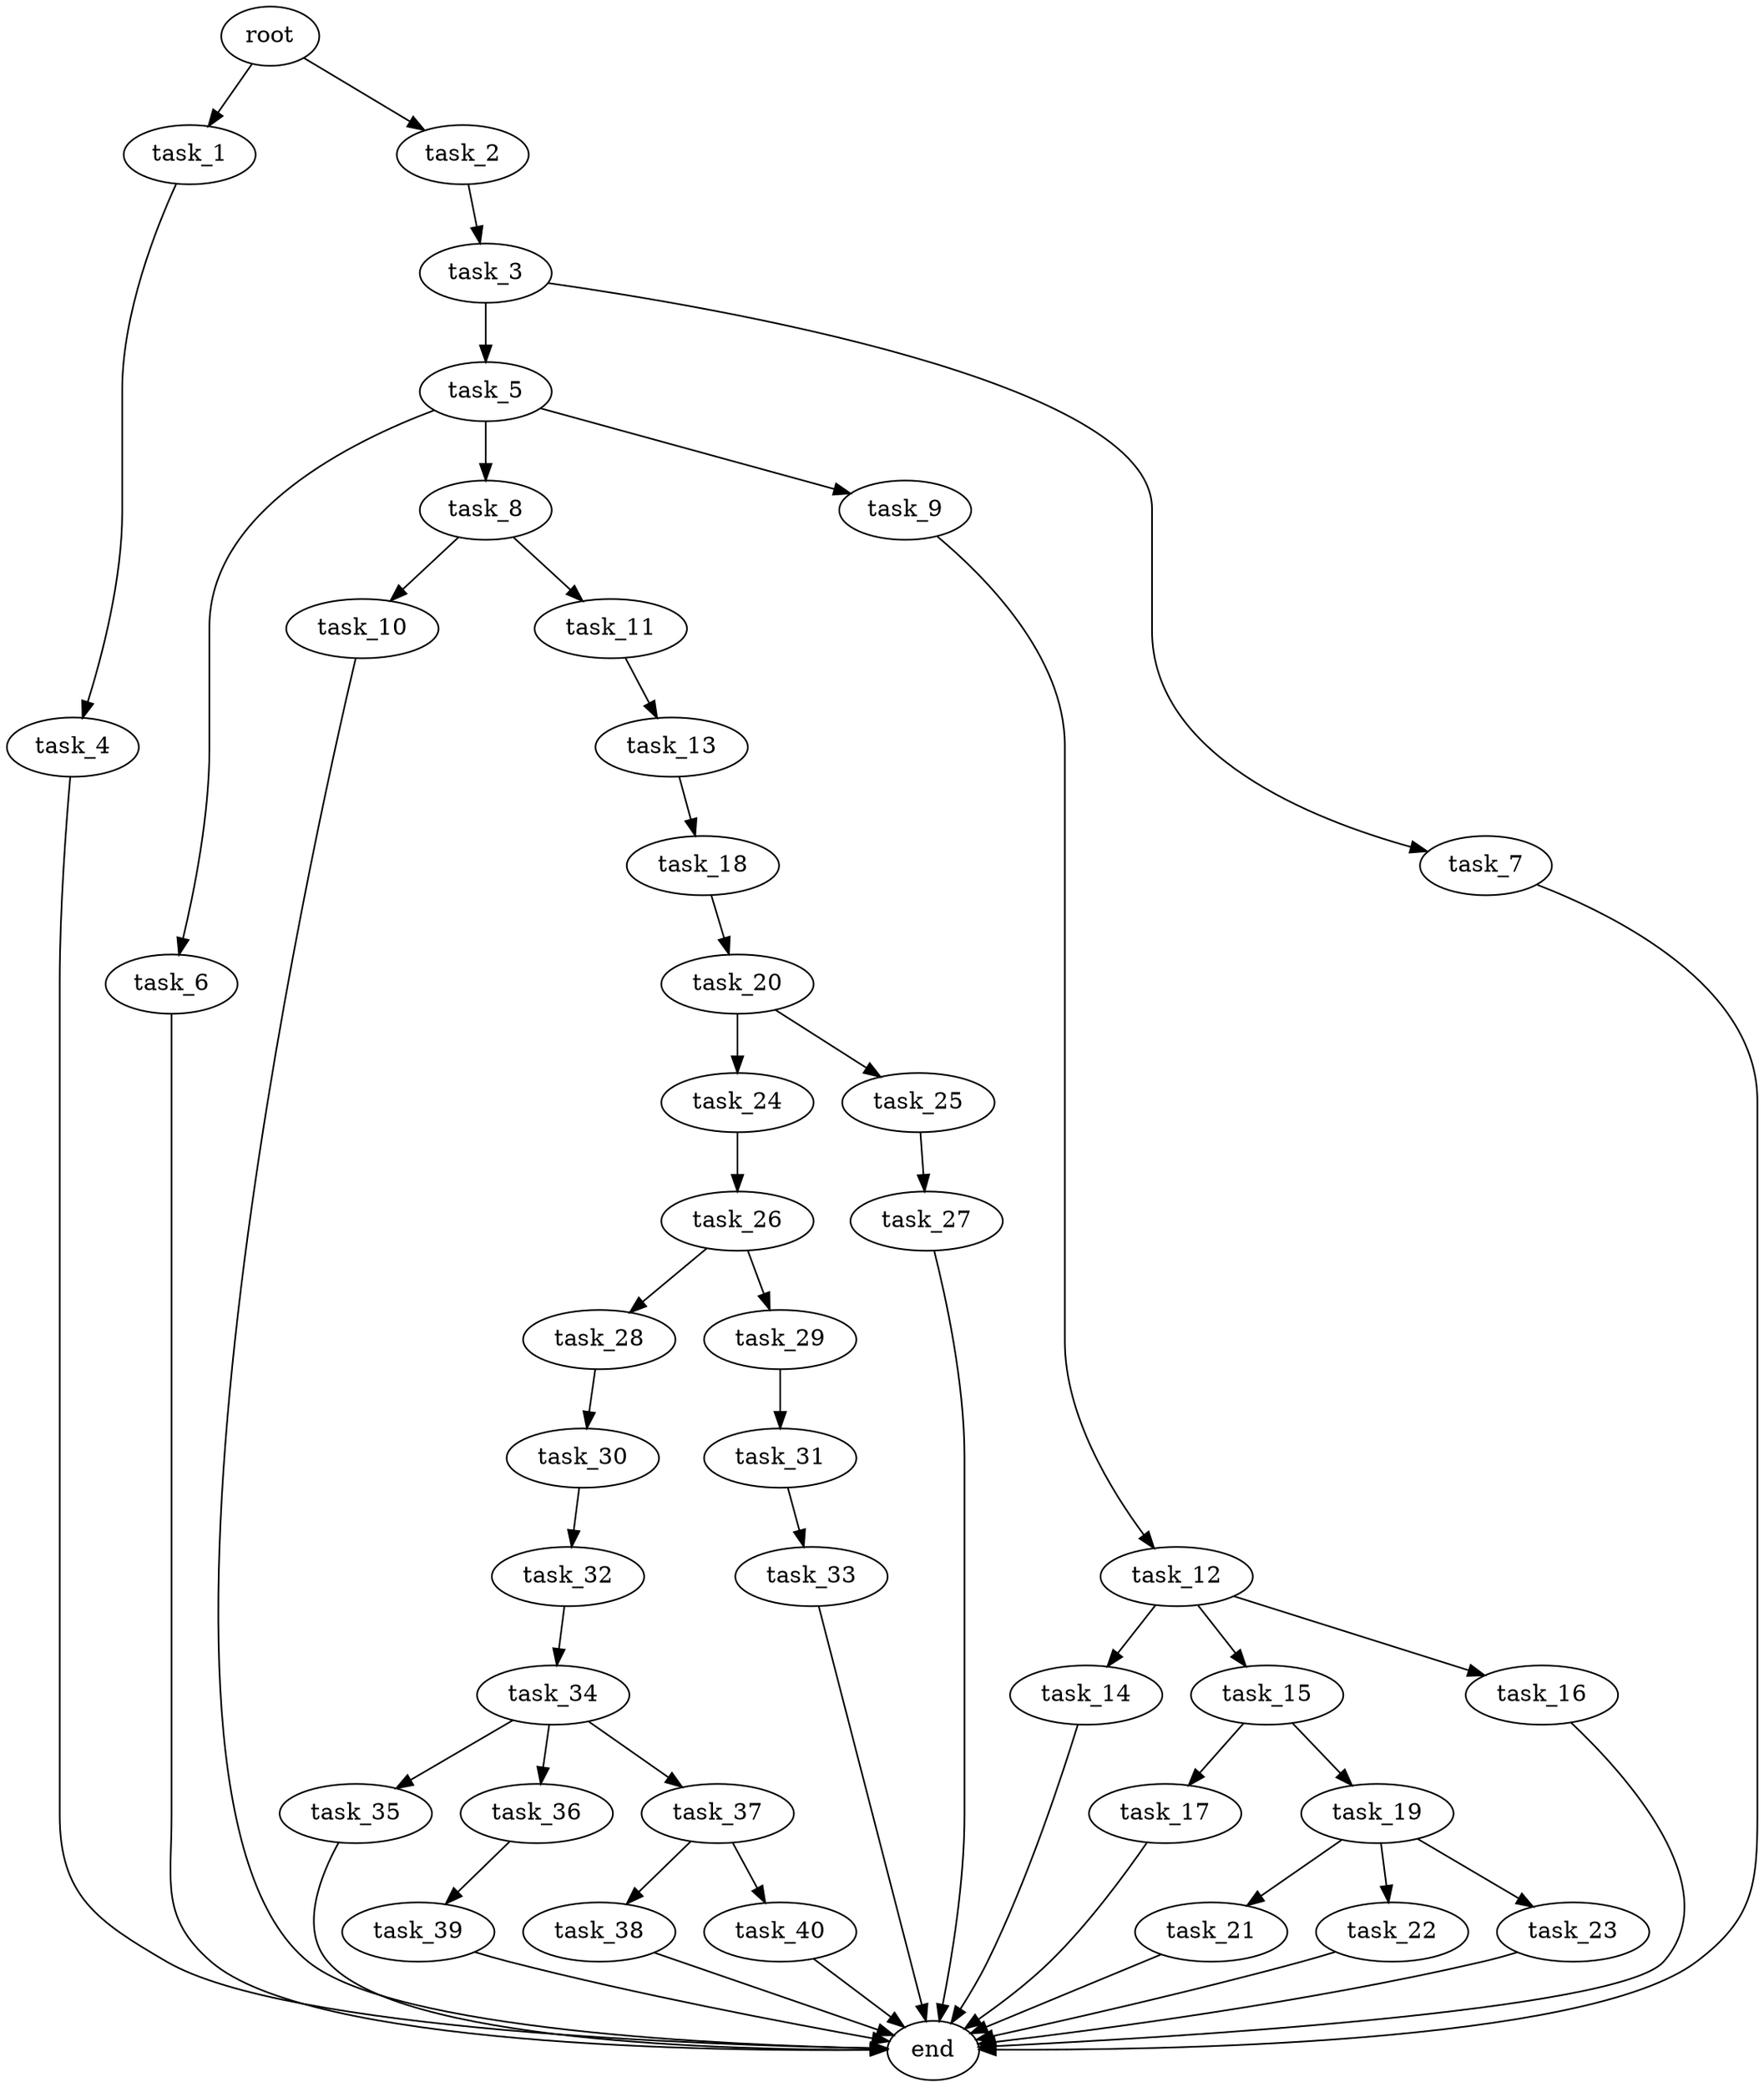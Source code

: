 digraph G {
  root [size="0.000000e+00"];
  task_1 [size="8.914114e+10"];
  task_2 [size="5.452343e+10"];
  task_3 [size="3.071675e+10"];
  task_4 [size="5.925958e+10"];
  task_5 [size="7.260140e+10"];
  task_6 [size="1.687767e+10"];
  task_7 [size="5.788486e+10"];
  task_8 [size="4.788085e+09"];
  task_9 [size="8.641364e+10"];
  task_10 [size="2.940871e+10"];
  task_11 [size="4.309696e+09"];
  task_12 [size="8.174796e+10"];
  task_13 [size="4.312166e+10"];
  task_14 [size="2.848321e+10"];
  task_15 [size="5.299483e+09"];
  task_16 [size="4.517935e+10"];
  task_17 [size="6.820805e+10"];
  task_18 [size="8.320172e+10"];
  task_19 [size="3.984197e+10"];
  task_20 [size="5.342284e+10"];
  task_21 [size="9.276912e+10"];
  task_22 [size="9.050523e+10"];
  task_23 [size="7.409424e+10"];
  task_24 [size="4.997083e+10"];
  task_25 [size="5.134394e+10"];
  task_26 [size="9.151790e+10"];
  task_27 [size="7.527105e+09"];
  task_28 [size="8.339745e+10"];
  task_29 [size="6.390986e+10"];
  task_30 [size="8.781937e+10"];
  task_31 [size="8.942768e+10"];
  task_32 [size="5.890342e+10"];
  task_33 [size="8.273401e+10"];
  task_34 [size="1.024277e+10"];
  task_35 [size="1.934661e+10"];
  task_36 [size="5.194725e+10"];
  task_37 [size="9.736810e+10"];
  task_38 [size="1.717025e+10"];
  task_39 [size="5.461705e+10"];
  task_40 [size="7.345745e+10"];
  end [size="0.000000e+00"];

  root -> task_1 [size="1.000000e-12"];
  root -> task_2 [size="1.000000e-12"];
  task_1 -> task_4 [size="5.925958e+08"];
  task_2 -> task_3 [size="3.071675e+08"];
  task_3 -> task_5 [size="7.260140e+08"];
  task_3 -> task_7 [size="5.788486e+08"];
  task_4 -> end [size="1.000000e-12"];
  task_5 -> task_6 [size="1.687767e+08"];
  task_5 -> task_8 [size="4.788085e+07"];
  task_5 -> task_9 [size="8.641364e+08"];
  task_6 -> end [size="1.000000e-12"];
  task_7 -> end [size="1.000000e-12"];
  task_8 -> task_10 [size="2.940871e+08"];
  task_8 -> task_11 [size="4.309696e+07"];
  task_9 -> task_12 [size="8.174796e+08"];
  task_10 -> end [size="1.000000e-12"];
  task_11 -> task_13 [size="4.312166e+08"];
  task_12 -> task_14 [size="2.848321e+08"];
  task_12 -> task_15 [size="5.299483e+07"];
  task_12 -> task_16 [size="4.517935e+08"];
  task_13 -> task_18 [size="8.320172e+08"];
  task_14 -> end [size="1.000000e-12"];
  task_15 -> task_17 [size="6.820805e+08"];
  task_15 -> task_19 [size="3.984197e+08"];
  task_16 -> end [size="1.000000e-12"];
  task_17 -> end [size="1.000000e-12"];
  task_18 -> task_20 [size="5.342284e+08"];
  task_19 -> task_21 [size="9.276912e+08"];
  task_19 -> task_22 [size="9.050523e+08"];
  task_19 -> task_23 [size="7.409424e+08"];
  task_20 -> task_24 [size="4.997083e+08"];
  task_20 -> task_25 [size="5.134394e+08"];
  task_21 -> end [size="1.000000e-12"];
  task_22 -> end [size="1.000000e-12"];
  task_23 -> end [size="1.000000e-12"];
  task_24 -> task_26 [size="9.151790e+08"];
  task_25 -> task_27 [size="7.527105e+07"];
  task_26 -> task_28 [size="8.339745e+08"];
  task_26 -> task_29 [size="6.390986e+08"];
  task_27 -> end [size="1.000000e-12"];
  task_28 -> task_30 [size="8.781937e+08"];
  task_29 -> task_31 [size="8.942768e+08"];
  task_30 -> task_32 [size="5.890342e+08"];
  task_31 -> task_33 [size="8.273401e+08"];
  task_32 -> task_34 [size="1.024277e+08"];
  task_33 -> end [size="1.000000e-12"];
  task_34 -> task_35 [size="1.934661e+08"];
  task_34 -> task_36 [size="5.194725e+08"];
  task_34 -> task_37 [size="9.736810e+08"];
  task_35 -> end [size="1.000000e-12"];
  task_36 -> task_39 [size="5.461705e+08"];
  task_37 -> task_38 [size="1.717025e+08"];
  task_37 -> task_40 [size="7.345745e+08"];
  task_38 -> end [size="1.000000e-12"];
  task_39 -> end [size="1.000000e-12"];
  task_40 -> end [size="1.000000e-12"];
}
